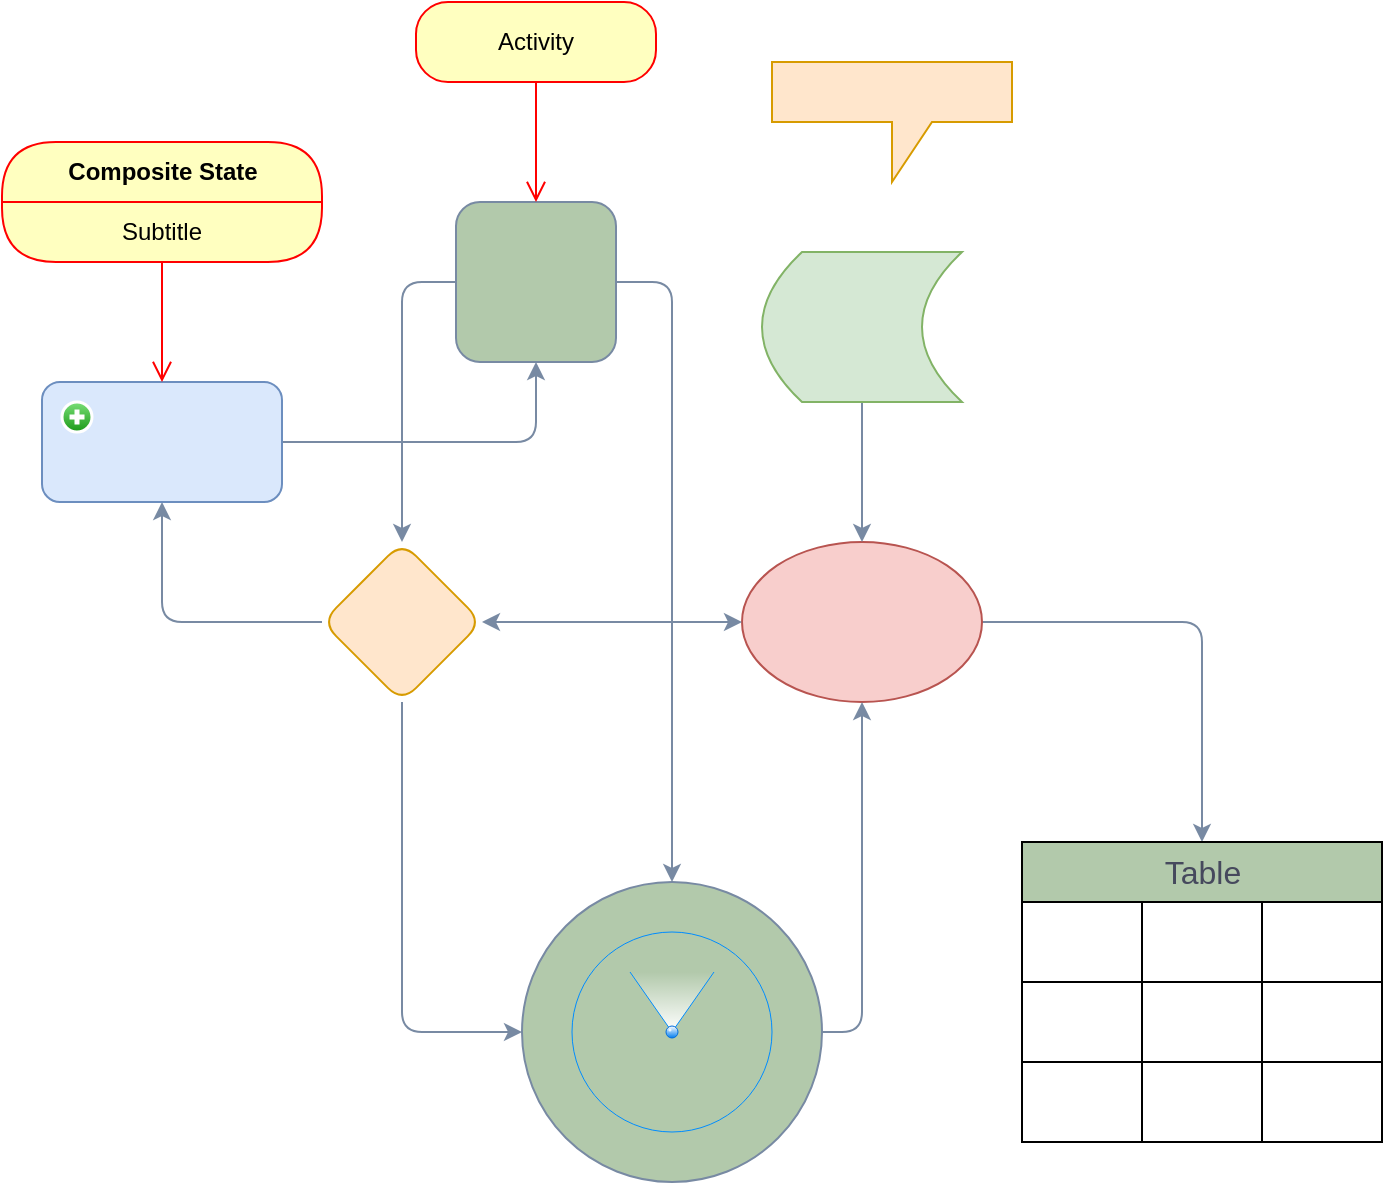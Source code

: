 <mxfile version="20.8.11" type="github">
  <diagram id="0qvzraZpW9Nj4yTmkSng" name="Страница 1">
    <mxGraphModel dx="1605" dy="719" grid="1" gridSize="10" guides="1" tooltips="1" connect="1" arrows="1" fold="1" page="1" pageScale="1" pageWidth="827" pageHeight="1169" math="0" shadow="0">
      <root>
        <mxCell id="0" />
        <mxCell id="1" parent="0" />
        <mxCell id="TPBjgqdgGoXaipPL4Vot-9" value="" style="endArrow=classic;html=1;rounded=1;strokeColor=#788AA3;fontColor=#46495D;fillColor=#B2C9AB;exitX=1;exitY=0.5;exitDx=0;exitDy=0;entryX=0.5;entryY=0;entryDx=0;entryDy=0;" parent="1" source="KnhxkaK3Gyc1tThBo2Nn-2" target="TPBjgqdgGoXaipPL4Vot-10" edge="1">
          <mxGeometry width="50" height="50" relative="1" as="geometry">
            <mxPoint x="-430" y="470" as="sourcePoint" />
            <mxPoint x="-370" y="540" as="targetPoint" />
            <Array as="points">
              <mxPoint x="-385" y="240" />
            </Array>
          </mxGeometry>
        </mxCell>
        <mxCell id="KnhxkaK3Gyc1tThBo2Nn-2" value="" style="whiteSpace=wrap;html=1;aspect=fixed;labelBackgroundColor=none;fillColor=#B2C9AB;strokeColor=#788AA3;fontColor=#46495D;rounded=1;" parent="1" vertex="1">
          <mxGeometry x="-493" y="200" width="80" height="80" as="geometry" />
        </mxCell>
        <mxCell id="TPBjgqdgGoXaipPL4Vot-31" style="edgeStyle=orthogonalEdgeStyle;rounded=1;orthogonalLoop=1;jettySize=auto;html=1;entryX=0.5;entryY=0;entryDx=0;entryDy=0;strokeColor=#788AA3;fontFamily=Helvetica;fontSize=12;fontColor=#46495D;fillColor=#B2C9AB;" parent="1" source="KnhxkaK3Gyc1tThBo2Nn-4" target="TPBjgqdgGoXaipPL4Vot-16" edge="1">
          <mxGeometry relative="1" as="geometry" />
        </mxCell>
        <mxCell id="KnhxkaK3Gyc1tThBo2Nn-4" value="" style="ellipse;whiteSpace=wrap;html=1;labelBackgroundColor=none;fillColor=#f8cecc;strokeColor=#b85450;rounded=1;" parent="1" vertex="1">
          <mxGeometry x="-350" y="370" width="120" height="80" as="geometry" />
        </mxCell>
        <mxCell id="TPBjgqdgGoXaipPL4Vot-14" style="edgeStyle=orthogonalEdgeStyle;rounded=1;orthogonalLoop=1;jettySize=auto;html=1;exitX=0;exitY=0.5;exitDx=0;exitDy=0;entryX=0.5;entryY=1;entryDx=0;entryDy=0;strokeColor=#788AA3;fontFamily=Helvetica;fontSize=12;fontColor=#46495D;fillColor=#B2C9AB;" parent="1" source="TPBjgqdgGoXaipPL4Vot-1" target="TPBjgqdgGoXaipPL4Vot-12" edge="1">
          <mxGeometry relative="1" as="geometry" />
        </mxCell>
        <mxCell id="TPBjgqdgGoXaipPL4Vot-1" value="" style="rhombus;whiteSpace=wrap;html=1;labelBackgroundColor=none;fillColor=#ffe6cc;strokeColor=#d79b00;rounded=1;" parent="1" vertex="1">
          <mxGeometry x="-560" y="370" width="80" height="80" as="geometry" />
        </mxCell>
        <mxCell id="TPBjgqdgGoXaipPL4Vot-2" value="" style="endArrow=classic;startArrow=classic;html=1;rounded=1;exitX=1;exitY=0.5;exitDx=0;exitDy=0;entryX=0;entryY=0.5;entryDx=0;entryDy=0;labelBackgroundColor=none;strokeColor=#788AA3;fontColor=default;" parent="1" source="TPBjgqdgGoXaipPL4Vot-1" target="KnhxkaK3Gyc1tThBo2Nn-4" edge="1">
          <mxGeometry width="50" height="50" relative="1" as="geometry">
            <mxPoint x="-430" y="470" as="sourcePoint" />
            <mxPoint x="-380" y="420" as="targetPoint" />
          </mxGeometry>
        </mxCell>
        <mxCell id="TPBjgqdgGoXaipPL4Vot-3" value="" style="endArrow=classic;html=1;rounded=1;entryX=0.5;entryY=0;entryDx=0;entryDy=0;labelBackgroundColor=none;strokeColor=#788AA3;fontColor=default;exitX=0;exitY=0.5;exitDx=0;exitDy=0;" parent="1" source="KnhxkaK3Gyc1tThBo2Nn-2" target="TPBjgqdgGoXaipPL4Vot-1" edge="1">
          <mxGeometry width="50" height="50" relative="1" as="geometry">
            <mxPoint x="-470" y="400" as="sourcePoint" />
            <mxPoint x="-480" y="360" as="targetPoint" />
            <Array as="points">
              <mxPoint x="-520" y="240" />
            </Array>
          </mxGeometry>
        </mxCell>
        <mxCell id="TPBjgqdgGoXaipPL4Vot-10" value="" style="ellipse;whiteSpace=wrap;html=1;aspect=fixed;strokeColor=#788AA3;fontColor=#46495D;fillColor=#B2C9AB;" parent="1" vertex="1">
          <mxGeometry x="-460" y="540" width="150" height="150" as="geometry" />
        </mxCell>
        <mxCell id="TPBjgqdgGoXaipPL4Vot-11" value="" style="shape=callout;whiteSpace=wrap;html=1;perimeter=calloutPerimeter;strokeColor=#D79B00;fillColor=#ffe6cc;" parent="1" vertex="1">
          <mxGeometry x="-335" y="130" width="120" height="60" as="geometry" />
        </mxCell>
        <mxCell id="TPBjgqdgGoXaipPL4Vot-15" style="edgeStyle=orthogonalEdgeStyle;rounded=1;orthogonalLoop=1;jettySize=auto;html=1;exitX=1;exitY=0.5;exitDx=0;exitDy=0;entryX=0.5;entryY=1;entryDx=0;entryDy=0;strokeColor=#788AA3;fontFamily=Helvetica;fontSize=12;fontColor=#46495D;fillColor=#B2C9AB;" parent="1" source="TPBjgqdgGoXaipPL4Vot-12" target="KnhxkaK3Gyc1tThBo2Nn-2" edge="1">
          <mxGeometry relative="1" as="geometry" />
        </mxCell>
        <mxCell id="TPBjgqdgGoXaipPL4Vot-12" value="" style="rounded=1;whiteSpace=wrap;html=1;strokeColor=#6c8ebf;fontFamily=Helvetica;fontSize=12;fillColor=#dae8fc;" parent="1" vertex="1">
          <mxGeometry x="-700" y="290" width="120" height="60" as="geometry" />
        </mxCell>
        <mxCell id="TPBjgqdgGoXaipPL4Vot-13" value="" style="endArrow=classic;html=1;rounded=1;strokeColor=#788AA3;fontFamily=Helvetica;fontSize=12;fontColor=#46495D;fillColor=#B2C9AB;exitX=0.5;exitY=1;exitDx=0;exitDy=0;entryX=0;entryY=0.5;entryDx=0;entryDy=0;" parent="1" source="TPBjgqdgGoXaipPL4Vot-1" target="TPBjgqdgGoXaipPL4Vot-10" edge="1">
          <mxGeometry width="50" height="50" relative="1" as="geometry">
            <mxPoint x="-430" y="470" as="sourcePoint" />
            <mxPoint x="-450" y="610" as="targetPoint" />
            <Array as="points">
              <mxPoint x="-520" y="615" />
            </Array>
          </mxGeometry>
        </mxCell>
        <mxCell id="TPBjgqdgGoXaipPL4Vot-16" value="Table" style="shape=table;startSize=30;container=1;collapsible=0;childLayout=tableLayout;strokeColor=default;fontSize=16;fontFamily=Helvetica;fontColor=#46495D;fillColor=#B2C9AB;html=1;" parent="1" vertex="1">
          <mxGeometry x="-210" y="520" width="180" height="150" as="geometry" />
        </mxCell>
        <mxCell id="TPBjgqdgGoXaipPL4Vot-17" value="" style="shape=tableRow;horizontal=0;startSize=0;swimlaneHead=0;swimlaneBody=0;strokeColor=inherit;top=0;left=0;bottom=0;right=0;collapsible=0;dropTarget=0;fillColor=none;points=[[0,0.5],[1,0.5]];portConstraint=eastwest;fontSize=16;fontFamily=Helvetica;fontColor=#46495D;html=1;" parent="TPBjgqdgGoXaipPL4Vot-16" vertex="1">
          <mxGeometry y="30" width="180" height="40" as="geometry" />
        </mxCell>
        <mxCell id="TPBjgqdgGoXaipPL4Vot-18" value="" style="shape=partialRectangle;html=1;whiteSpace=wrap;connectable=0;strokeColor=inherit;overflow=hidden;fillColor=none;top=0;left=0;bottom=0;right=0;pointerEvents=1;fontSize=16;fontFamily=Helvetica;fontColor=#46495D;" parent="TPBjgqdgGoXaipPL4Vot-17" vertex="1">
          <mxGeometry width="60" height="40" as="geometry">
            <mxRectangle width="60" height="40" as="alternateBounds" />
          </mxGeometry>
        </mxCell>
        <mxCell id="TPBjgqdgGoXaipPL4Vot-19" value="" style="shape=partialRectangle;html=1;whiteSpace=wrap;connectable=0;strokeColor=inherit;overflow=hidden;fillColor=none;top=0;left=0;bottom=0;right=0;pointerEvents=1;fontSize=16;fontFamily=Helvetica;fontColor=#46495D;" parent="TPBjgqdgGoXaipPL4Vot-17" vertex="1">
          <mxGeometry x="60" width="60" height="40" as="geometry">
            <mxRectangle width="60" height="40" as="alternateBounds" />
          </mxGeometry>
        </mxCell>
        <mxCell id="TPBjgqdgGoXaipPL4Vot-20" value="" style="shape=partialRectangle;html=1;whiteSpace=wrap;connectable=0;strokeColor=inherit;overflow=hidden;fillColor=none;top=0;left=0;bottom=0;right=0;pointerEvents=1;fontSize=16;fontFamily=Helvetica;fontColor=#46495D;" parent="TPBjgqdgGoXaipPL4Vot-17" vertex="1">
          <mxGeometry x="120" width="60" height="40" as="geometry">
            <mxRectangle width="60" height="40" as="alternateBounds" />
          </mxGeometry>
        </mxCell>
        <mxCell id="TPBjgqdgGoXaipPL4Vot-21" value="" style="shape=tableRow;horizontal=0;startSize=0;swimlaneHead=0;swimlaneBody=0;strokeColor=inherit;top=0;left=0;bottom=0;right=0;collapsible=0;dropTarget=0;fillColor=none;points=[[0,0.5],[1,0.5]];portConstraint=eastwest;fontSize=16;fontFamily=Helvetica;fontColor=#46495D;html=1;" parent="TPBjgqdgGoXaipPL4Vot-16" vertex="1">
          <mxGeometry y="70" width="180" height="40" as="geometry" />
        </mxCell>
        <mxCell id="TPBjgqdgGoXaipPL4Vot-22" value="" style="shape=partialRectangle;html=1;whiteSpace=wrap;connectable=0;strokeColor=inherit;overflow=hidden;fillColor=none;top=0;left=0;bottom=0;right=0;pointerEvents=1;fontSize=16;fontFamily=Helvetica;fontColor=#46495D;" parent="TPBjgqdgGoXaipPL4Vot-21" vertex="1">
          <mxGeometry width="60" height="40" as="geometry">
            <mxRectangle width="60" height="40" as="alternateBounds" />
          </mxGeometry>
        </mxCell>
        <mxCell id="TPBjgqdgGoXaipPL4Vot-23" value="" style="shape=partialRectangle;html=1;whiteSpace=wrap;connectable=0;strokeColor=inherit;overflow=hidden;fillColor=none;top=0;left=0;bottom=0;right=0;pointerEvents=1;fontSize=16;fontFamily=Helvetica;fontColor=#46495D;" parent="TPBjgqdgGoXaipPL4Vot-21" vertex="1">
          <mxGeometry x="60" width="60" height="40" as="geometry">
            <mxRectangle width="60" height="40" as="alternateBounds" />
          </mxGeometry>
        </mxCell>
        <mxCell id="TPBjgqdgGoXaipPL4Vot-24" value="" style="shape=partialRectangle;html=1;whiteSpace=wrap;connectable=0;strokeColor=inherit;overflow=hidden;fillColor=none;top=0;left=0;bottom=0;right=0;pointerEvents=1;fontSize=16;fontFamily=Helvetica;fontColor=#46495D;" parent="TPBjgqdgGoXaipPL4Vot-21" vertex="1">
          <mxGeometry x="120" width="60" height="40" as="geometry">
            <mxRectangle width="60" height="40" as="alternateBounds" />
          </mxGeometry>
        </mxCell>
        <mxCell id="TPBjgqdgGoXaipPL4Vot-25" value="" style="shape=tableRow;horizontal=0;startSize=0;swimlaneHead=0;swimlaneBody=0;strokeColor=inherit;top=0;left=0;bottom=0;right=0;collapsible=0;dropTarget=0;fillColor=none;points=[[0,0.5],[1,0.5]];portConstraint=eastwest;fontSize=16;fontFamily=Helvetica;fontColor=#46495D;html=1;" parent="TPBjgqdgGoXaipPL4Vot-16" vertex="1">
          <mxGeometry y="110" width="180" height="40" as="geometry" />
        </mxCell>
        <mxCell id="TPBjgqdgGoXaipPL4Vot-26" value="" style="shape=partialRectangle;html=1;whiteSpace=wrap;connectable=0;strokeColor=inherit;overflow=hidden;fillColor=none;top=0;left=0;bottom=0;right=0;pointerEvents=1;fontSize=16;fontFamily=Helvetica;fontColor=#46495D;" parent="TPBjgqdgGoXaipPL4Vot-25" vertex="1">
          <mxGeometry width="60" height="40" as="geometry">
            <mxRectangle width="60" height="40" as="alternateBounds" />
          </mxGeometry>
        </mxCell>
        <mxCell id="TPBjgqdgGoXaipPL4Vot-27" value="" style="shape=partialRectangle;html=1;whiteSpace=wrap;connectable=0;strokeColor=inherit;overflow=hidden;fillColor=none;top=0;left=0;bottom=0;right=0;pointerEvents=1;fontSize=16;fontFamily=Helvetica;fontColor=#46495D;" parent="TPBjgqdgGoXaipPL4Vot-25" vertex="1">
          <mxGeometry x="60" width="60" height="40" as="geometry">
            <mxRectangle width="60" height="40" as="alternateBounds" />
          </mxGeometry>
        </mxCell>
        <mxCell id="TPBjgqdgGoXaipPL4Vot-28" value="" style="shape=partialRectangle;html=1;whiteSpace=wrap;connectable=0;strokeColor=inherit;overflow=hidden;fillColor=none;top=0;left=0;bottom=0;right=0;pointerEvents=1;fontSize=16;fontFamily=Helvetica;fontColor=#46495D;" parent="TPBjgqdgGoXaipPL4Vot-25" vertex="1">
          <mxGeometry x="120" width="60" height="40" as="geometry">
            <mxRectangle width="60" height="40" as="alternateBounds" />
          </mxGeometry>
        </mxCell>
        <mxCell id="TPBjgqdgGoXaipPL4Vot-29" value="" style="endArrow=classic;html=1;rounded=1;strokeColor=#788AA3;fontFamily=Helvetica;fontSize=12;fontColor=#46495D;fillColor=#B2C9AB;exitX=1;exitY=0.5;exitDx=0;exitDy=0;" parent="1" source="TPBjgqdgGoXaipPL4Vot-10" target="KnhxkaK3Gyc1tThBo2Nn-4" edge="1">
          <mxGeometry width="50" height="50" relative="1" as="geometry">
            <mxPoint x="-270" y="615" as="sourcePoint" />
            <mxPoint x="-380" y="420" as="targetPoint" />
            <Array as="points">
              <mxPoint x="-290" y="615" />
            </Array>
          </mxGeometry>
        </mxCell>
        <mxCell id="TPBjgqdgGoXaipPL4Vot-33" value="Activity" style="rounded=1;whiteSpace=wrap;html=1;arcSize=40;fontColor=#000000;fillColor=#ffffc0;strokeColor=#ff0000;fontFamily=Helvetica;fontSize=12;" parent="1" vertex="1">
          <mxGeometry x="-513" y="100" width="120" height="40" as="geometry" />
        </mxCell>
        <mxCell id="TPBjgqdgGoXaipPL4Vot-34" value="" style="edgeStyle=orthogonalEdgeStyle;html=1;verticalAlign=bottom;endArrow=open;endSize=8;strokeColor=#ff0000;rounded=1;fontFamily=Helvetica;fontSize=12;fontColor=#46495D;fillColor=#B2C9AB;" parent="1" source="TPBjgqdgGoXaipPL4Vot-33" edge="1">
          <mxGeometry relative="1" as="geometry">
            <mxPoint x="-453" y="200" as="targetPoint" />
          </mxGeometry>
        </mxCell>
        <mxCell id="TPBjgqdgGoXaipPL4Vot-35" value="Composite State" style="swimlane;fontStyle=1;align=center;verticalAlign=middle;childLayout=stackLayout;horizontal=1;startSize=30;horizontalStack=0;resizeParent=0;resizeLast=1;container=0;fontColor=#000000;collapsible=0;rounded=1;arcSize=30;strokeColor=#ff0000;fillColor=#ffffc0;swimlaneFillColor=#ffffc0;dropTarget=0;fontFamily=Helvetica;fontSize=12;html=1;" parent="1" vertex="1">
          <mxGeometry x="-720" y="170" width="160" height="60" as="geometry" />
        </mxCell>
        <mxCell id="TPBjgqdgGoXaipPL4Vot-36" value="Subtitle" style="text;html=1;strokeColor=none;fillColor=none;align=center;verticalAlign=middle;spacingLeft=4;spacingRight=4;whiteSpace=wrap;overflow=hidden;rotatable=0;fontColor=#000000;fontFamily=Helvetica;fontSize=12;" parent="TPBjgqdgGoXaipPL4Vot-35" vertex="1">
          <mxGeometry y="30" width="160" height="30" as="geometry" />
        </mxCell>
        <mxCell id="TPBjgqdgGoXaipPL4Vot-37" value="" style="edgeStyle=orthogonalEdgeStyle;html=1;verticalAlign=bottom;endArrow=open;endSize=8;strokeColor=#ff0000;rounded=1;fontFamily=Helvetica;fontSize=12;fontColor=#46495D;fillColor=#B2C9AB;" parent="1" source="TPBjgqdgGoXaipPL4Vot-35" edge="1">
          <mxGeometry relative="1" as="geometry">
            <mxPoint x="-640" y="290" as="targetPoint" />
          </mxGeometry>
        </mxCell>
        <mxCell id="OOYXhSSwor77ZRCtlaet-1" value="" style="verticalLabelPosition=bottom;verticalAlign=top;html=1;shadow=0;dashed=0;strokeWidth=1;shape=mxgraph.ios.iAddIcon;fillColor=#7AdF78;fillColor2=#1A9917;strokeColor=#ffffff;sketch=0;" parent="1" vertex="1">
          <mxGeometry x="-690" y="300" width="15" height="15" as="geometry" />
        </mxCell>
        <mxCell id="OOYXhSSwor77ZRCtlaet-2" value="" style="verticalLabelPosition=bottom;verticalAlign=top;html=1;shadow=0;dashed=0;strokeWidth=1;shape=mxgraph.ios.iDir;" parent="1" vertex="1">
          <mxGeometry x="-435" y="565" width="100" height="100" as="geometry" />
        </mxCell>
        <mxCell id="XOlbOI34ibn0-PIUHwHX-2" style="edgeStyle=orthogonalEdgeStyle;rounded=0;orthogonalLoop=1;jettySize=auto;html=1;entryX=0.5;entryY=0;entryDx=0;entryDy=0;strokeColor=#788aa3;" edge="1" parent="1" source="XOlbOI34ibn0-PIUHwHX-1" target="KnhxkaK3Gyc1tThBo2Nn-4">
          <mxGeometry relative="1" as="geometry" />
        </mxCell>
        <mxCell id="XOlbOI34ibn0-PIUHwHX-1" value="" style="shape=dataStorage;whiteSpace=wrap;html=1;fixedSize=1;fillColor=#d5e8d4;strokeColor=#82b366;" vertex="1" parent="1">
          <mxGeometry x="-340" y="225" width="100" height="75" as="geometry" />
        </mxCell>
      </root>
    </mxGraphModel>
  </diagram>
</mxfile>
